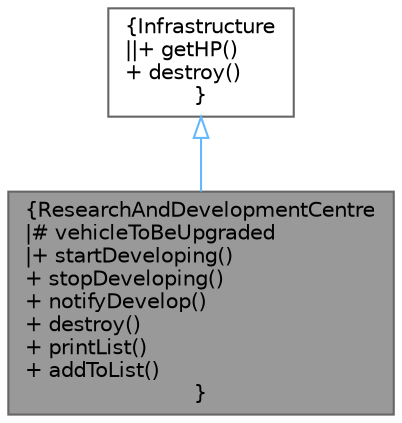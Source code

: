 digraph "ResearchAndDevelopmentCentre"
{
 // LATEX_PDF_SIZE
  bgcolor="transparent";
  edge [fontname=Helvetica,fontsize=10,labelfontname=Helvetica,labelfontsize=10];
  node [fontname=Helvetica,fontsize=10,shape=box,height=0.2,width=0.4];
  Node1 [label="{ResearchAndDevelopmentCentre\n|# vehicleToBeUpgraded\l|+ startDeveloping()\l+ stopDeveloping()\l+ notifyDevelop()\l+ destroy()\l+ printList()\l+ addToList()\l}",height=0.2,width=0.4,color="gray40", fillcolor="grey60", style="filled", fontcolor="black",tooltip=" "];
  Node2 -> Node1 [dir="back",color="steelblue1",style="solid",arrowtail="onormal"];
  Node2 [label="{Infrastructure\n||+ getHP()\l+ destroy()\l}",height=0.2,width=0.4,color="gray40", fillcolor="white", style="filled",URL="$class_infrastructure.html",tooltip=" "];
}
